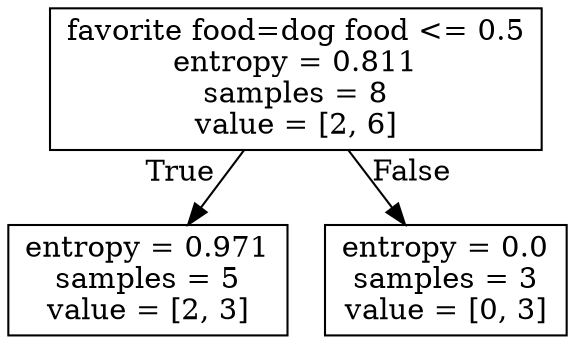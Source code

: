 digraph Tree {
node [shape=box] ;
0 [label="favorite food=dog food <= 0.5\nentropy = 0.811\nsamples = 8\nvalue = [2, 6]"] ;
1 [label="entropy = 0.971\nsamples = 5\nvalue = [2, 3]"] ;
0 -> 1 [labeldistance=2.5, labelangle=45, headlabel="True"] ;
2 [label="entropy = 0.0\nsamples = 3\nvalue = [0, 3]"] ;
0 -> 2 [labeldistance=2.5, labelangle=-45, headlabel="False"] ;
}
